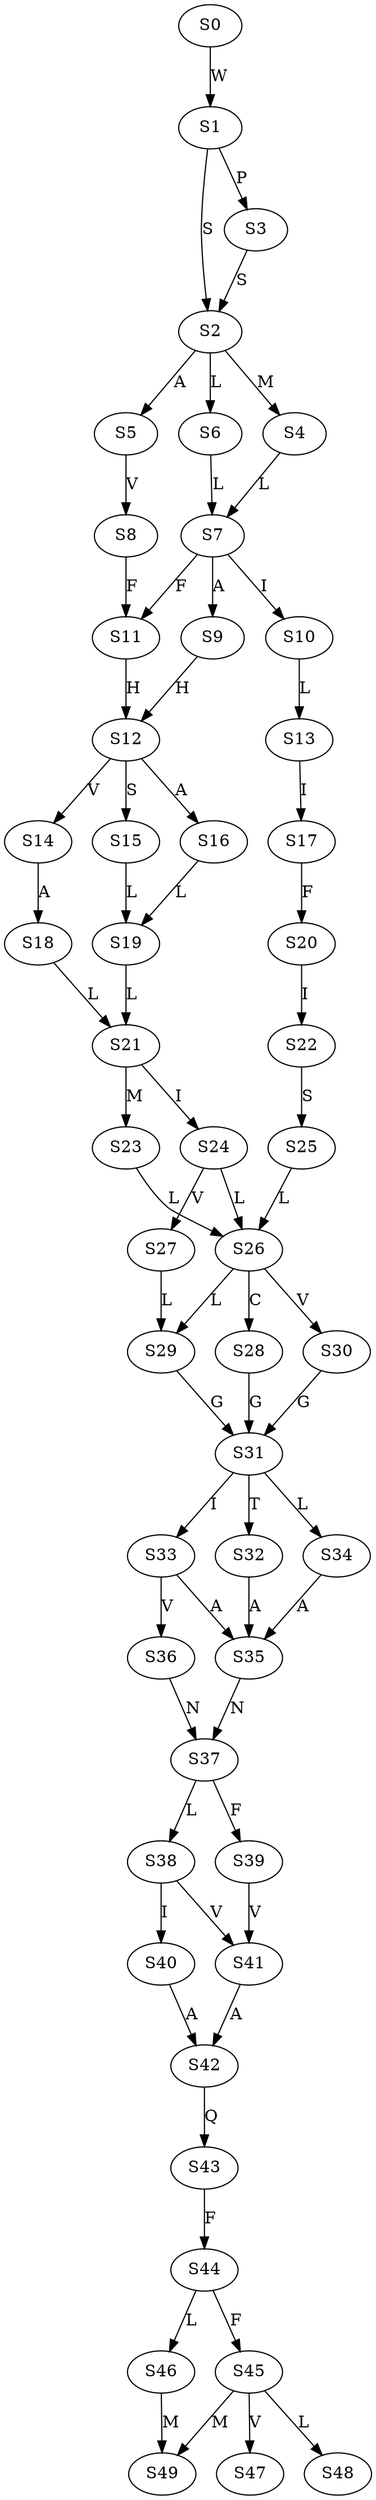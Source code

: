 strict digraph  {
	S0 -> S1 [ label = W ];
	S1 -> S2 [ label = S ];
	S1 -> S3 [ label = P ];
	S2 -> S4 [ label = M ];
	S2 -> S5 [ label = A ];
	S2 -> S6 [ label = L ];
	S3 -> S2 [ label = S ];
	S4 -> S7 [ label = L ];
	S5 -> S8 [ label = V ];
	S6 -> S7 [ label = L ];
	S7 -> S9 [ label = A ];
	S7 -> S10 [ label = I ];
	S7 -> S11 [ label = F ];
	S8 -> S11 [ label = F ];
	S9 -> S12 [ label = H ];
	S10 -> S13 [ label = L ];
	S11 -> S12 [ label = H ];
	S12 -> S14 [ label = V ];
	S12 -> S15 [ label = S ];
	S12 -> S16 [ label = A ];
	S13 -> S17 [ label = I ];
	S14 -> S18 [ label = A ];
	S15 -> S19 [ label = L ];
	S16 -> S19 [ label = L ];
	S17 -> S20 [ label = F ];
	S18 -> S21 [ label = L ];
	S19 -> S21 [ label = L ];
	S20 -> S22 [ label = I ];
	S21 -> S23 [ label = M ];
	S21 -> S24 [ label = I ];
	S22 -> S25 [ label = S ];
	S23 -> S26 [ label = L ];
	S24 -> S26 [ label = L ];
	S24 -> S27 [ label = V ];
	S25 -> S26 [ label = L ];
	S26 -> S28 [ label = C ];
	S26 -> S29 [ label = L ];
	S26 -> S30 [ label = V ];
	S27 -> S29 [ label = L ];
	S28 -> S31 [ label = G ];
	S29 -> S31 [ label = G ];
	S30 -> S31 [ label = G ];
	S31 -> S32 [ label = T ];
	S31 -> S33 [ label = I ];
	S31 -> S34 [ label = L ];
	S32 -> S35 [ label = A ];
	S33 -> S35 [ label = A ];
	S33 -> S36 [ label = V ];
	S34 -> S35 [ label = A ];
	S35 -> S37 [ label = N ];
	S36 -> S37 [ label = N ];
	S37 -> S38 [ label = L ];
	S37 -> S39 [ label = F ];
	S38 -> S40 [ label = I ];
	S38 -> S41 [ label = V ];
	S39 -> S41 [ label = V ];
	S40 -> S42 [ label = A ];
	S41 -> S42 [ label = A ];
	S42 -> S43 [ label = Q ];
	S43 -> S44 [ label = F ];
	S44 -> S45 [ label = F ];
	S44 -> S46 [ label = L ];
	S45 -> S47 [ label = V ];
	S45 -> S48 [ label = L ];
	S45 -> S49 [ label = M ];
	S46 -> S49 [ label = M ];
}
